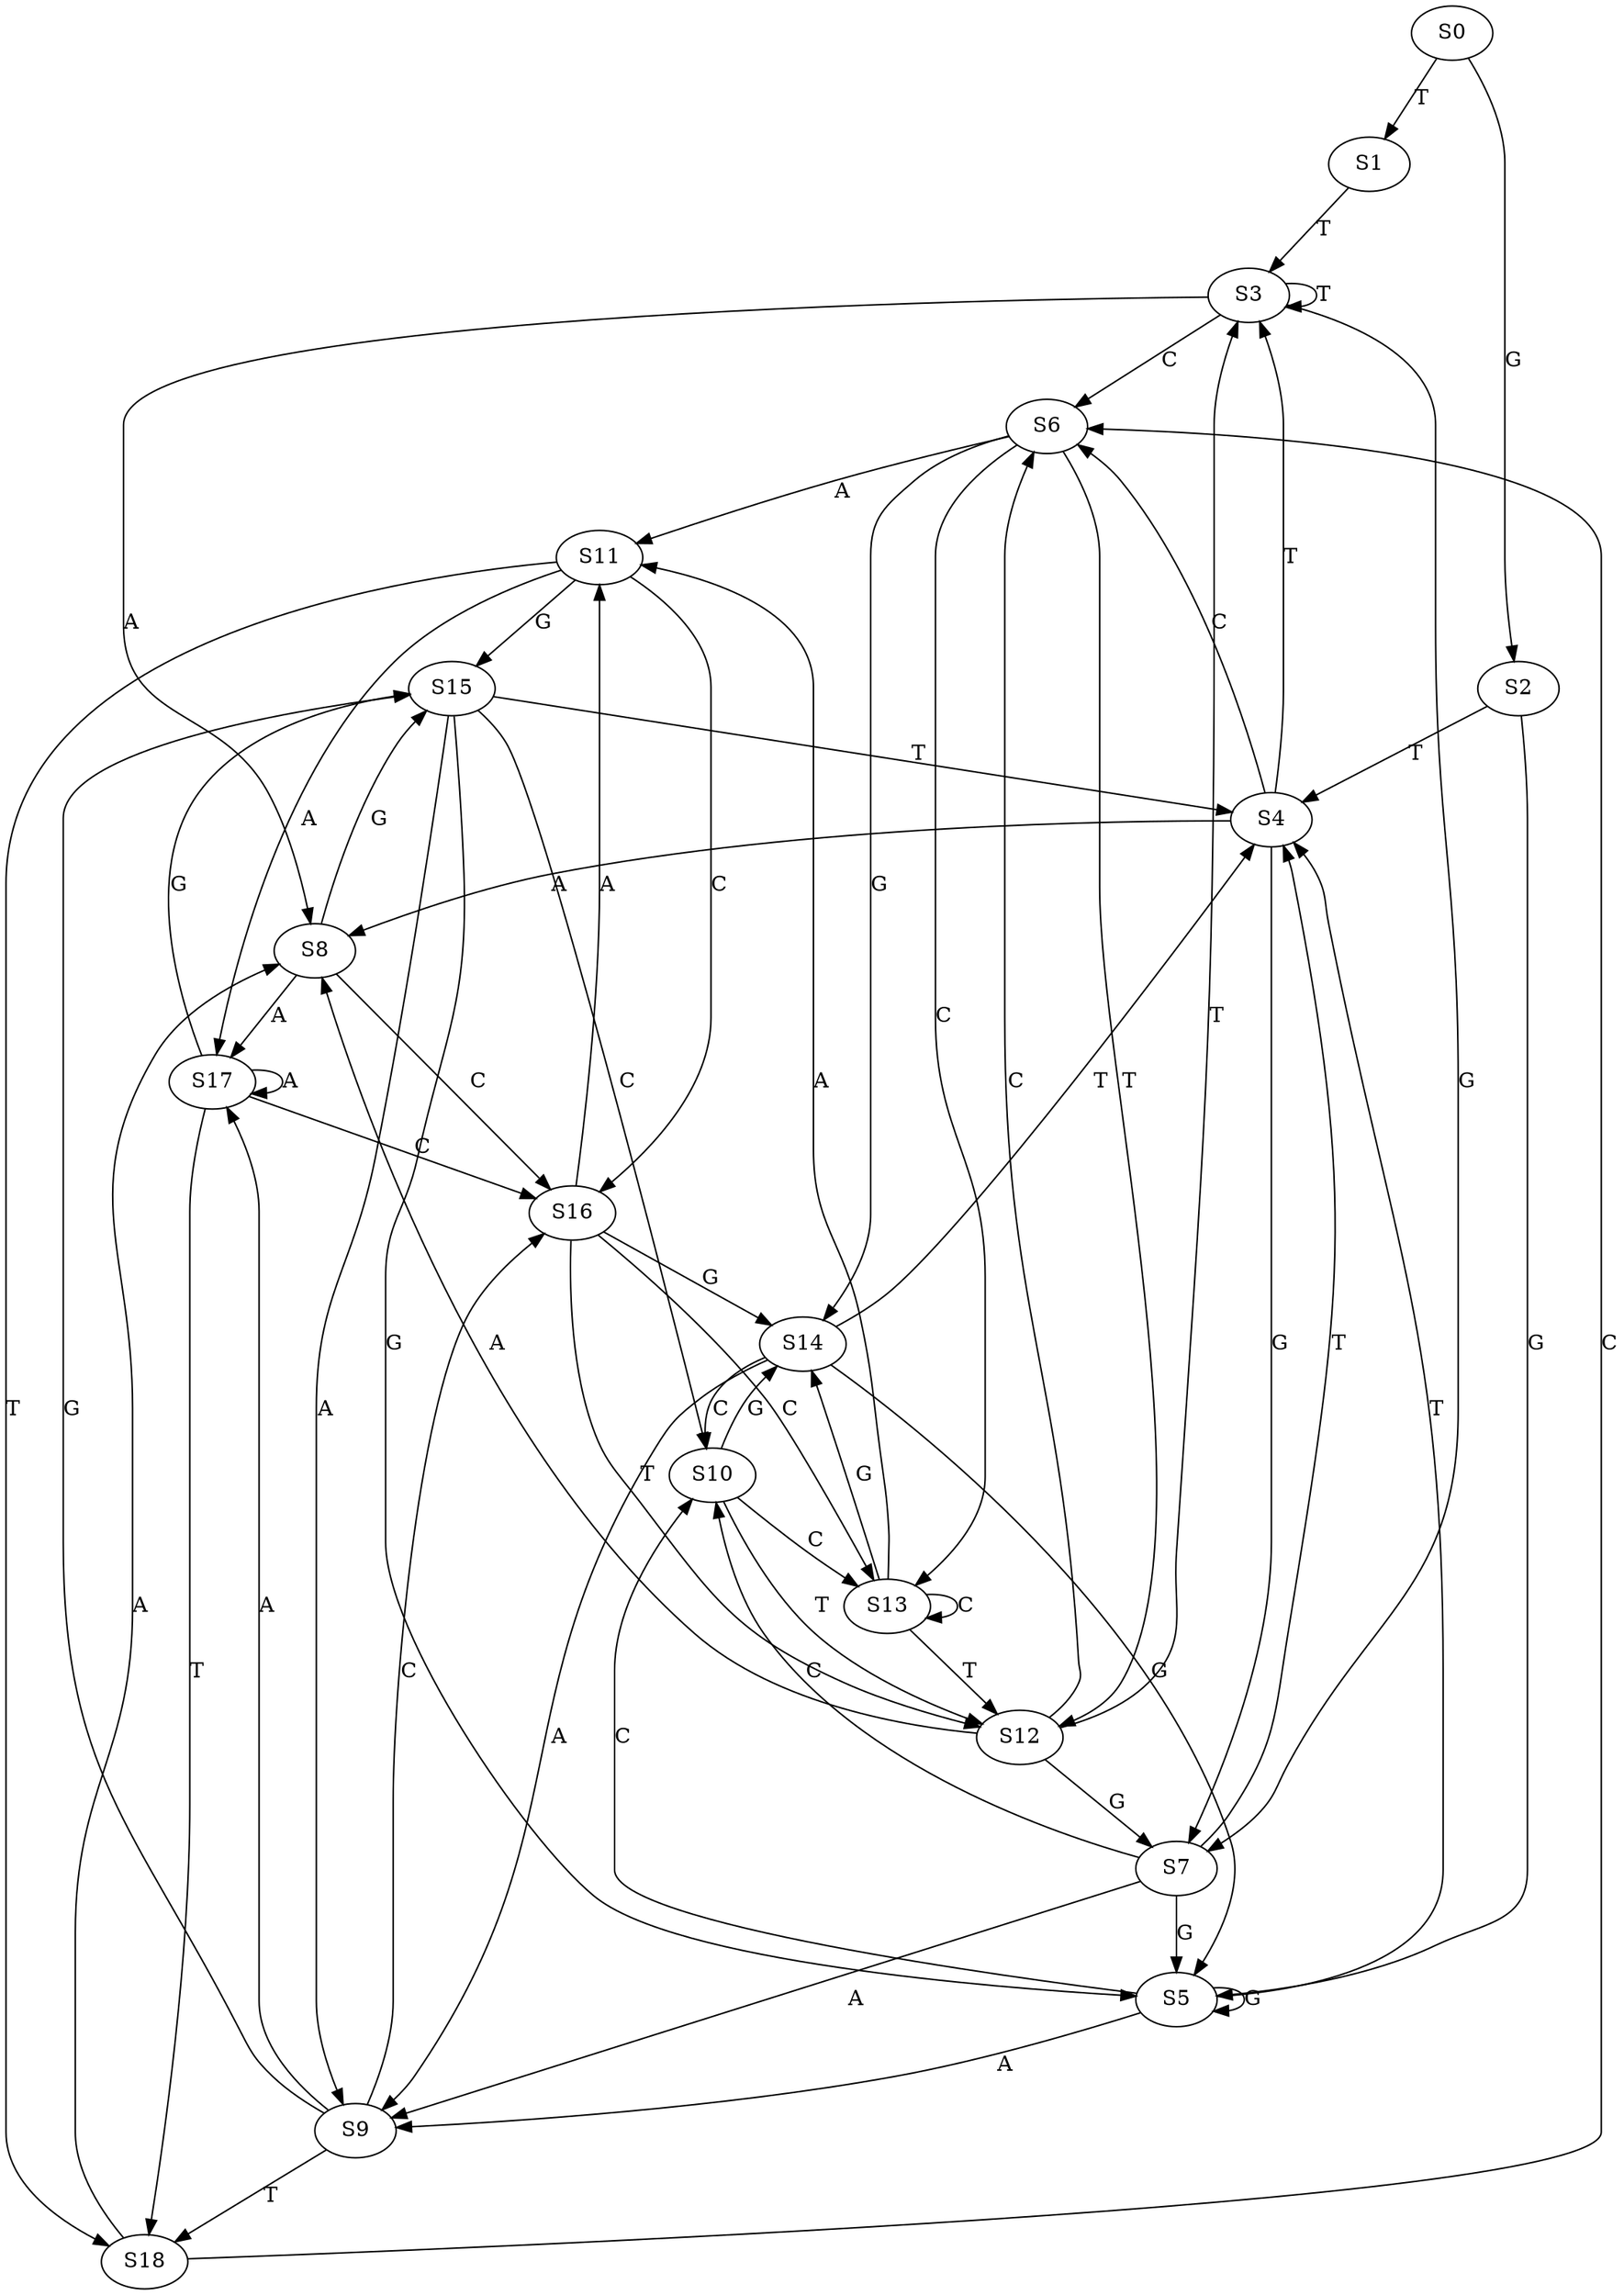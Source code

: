 strict digraph  {
	S0 -> S1 [ label = T ];
	S0 -> S2 [ label = G ];
	S1 -> S3 [ label = T ];
	S2 -> S4 [ label = T ];
	S2 -> S5 [ label = G ];
	S3 -> S6 [ label = C ];
	S3 -> S3 [ label = T ];
	S3 -> S7 [ label = G ];
	S3 -> S8 [ label = A ];
	S4 -> S8 [ label = A ];
	S4 -> S3 [ label = T ];
	S4 -> S6 [ label = C ];
	S4 -> S7 [ label = G ];
	S5 -> S4 [ label = T ];
	S5 -> S9 [ label = A ];
	S5 -> S10 [ label = C ];
	S5 -> S5 [ label = G ];
	S6 -> S11 [ label = A ];
	S6 -> S12 [ label = T ];
	S6 -> S13 [ label = C ];
	S6 -> S14 [ label = G ];
	S7 -> S9 [ label = A ];
	S7 -> S10 [ label = C ];
	S7 -> S4 [ label = T ];
	S7 -> S5 [ label = G ];
	S8 -> S15 [ label = G ];
	S8 -> S16 [ label = C ];
	S8 -> S17 [ label = A ];
	S9 -> S16 [ label = C ];
	S9 -> S18 [ label = T ];
	S9 -> S17 [ label = A ];
	S9 -> S15 [ label = G ];
	S10 -> S12 [ label = T ];
	S10 -> S13 [ label = C ];
	S10 -> S14 [ label = G ];
	S11 -> S15 [ label = G ];
	S11 -> S16 [ label = C ];
	S11 -> S18 [ label = T ];
	S11 -> S17 [ label = A ];
	S12 -> S7 [ label = G ];
	S12 -> S3 [ label = T ];
	S12 -> S8 [ label = A ];
	S12 -> S6 [ label = C ];
	S13 -> S14 [ label = G ];
	S13 -> S13 [ label = C ];
	S13 -> S12 [ label = T ];
	S13 -> S11 [ label = A ];
	S14 -> S5 [ label = G ];
	S14 -> S4 [ label = T ];
	S14 -> S9 [ label = A ];
	S14 -> S10 [ label = C ];
	S15 -> S9 [ label = A ];
	S15 -> S4 [ label = T ];
	S15 -> S5 [ label = G ];
	S15 -> S10 [ label = C ];
	S16 -> S14 [ label = G ];
	S16 -> S13 [ label = C ];
	S16 -> S11 [ label = A ];
	S16 -> S12 [ label = T ];
	S17 -> S16 [ label = C ];
	S17 -> S17 [ label = A ];
	S17 -> S15 [ label = G ];
	S17 -> S18 [ label = T ];
	S18 -> S8 [ label = A ];
	S18 -> S6 [ label = C ];
}
